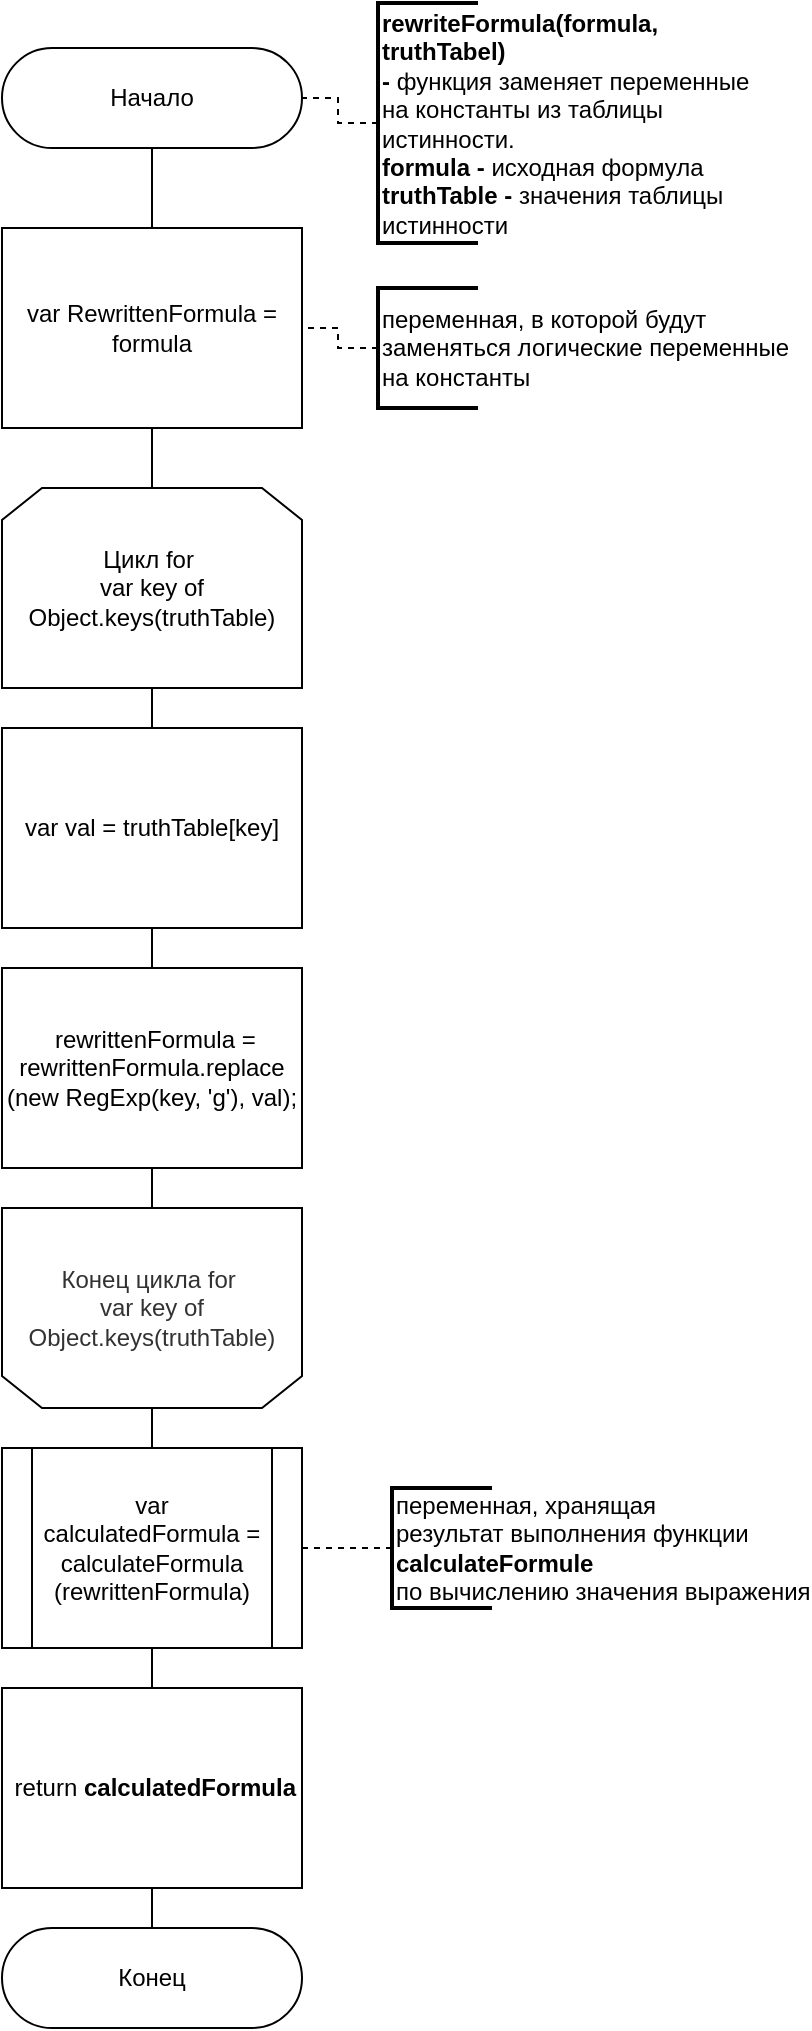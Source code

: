 <mxfile version="13.0.9" type="device"><diagram id="ue7taHuJfMMdtwtb_jg2" name="Страница 1"><mxGraphModel dx="868" dy="401" grid="1" gridSize="10" guides="1" tooltips="1" connect="1" arrows="1" fold="1" page="1" pageScale="1" pageWidth="827" pageHeight="1169" math="0" shadow="0"><root><mxCell id="0"/><mxCell id="1" parent="0"/><mxCell id="9W-L0gfSMWwM45z6Wp9l-6" value="" style="edgeStyle=orthogonalEdgeStyle;rounded=0;orthogonalLoop=1;jettySize=auto;html=1;endArrow=none;endFill=0;" parent="1" source="9W-L0gfSMWwM45z6Wp9l-1" target="9W-L0gfSMWwM45z6Wp9l-5" edge="1"><mxGeometry relative="1" as="geometry"/></mxCell><mxCell id="9W-L0gfSMWwM45z6Wp9l-1" value="Начало&lt;br&gt;" style="whiteSpace=wrap;html=1;rounded=1;arcSize=50;align=center;verticalAlign=middle;container=1;recursiveResize=0;strokeWidth=1;autosize=1;spacing=4;treeFolding=1;" parent="1" vertex="1"><mxGeometry x="105" y="40" width="150" height="50" as="geometry"/></mxCell><mxCell id="9W-L0gfSMWwM45z6Wp9l-2" style="edgeStyle=orthogonalEdgeStyle;rounded=0;orthogonalLoop=1;jettySize=auto;html=1;exitX=0;exitY=0.5;exitDx=0;exitDy=0;exitPerimeter=0;entryX=1;entryY=0.5;entryDx=0;entryDy=0;strokeColor=none;" parent="1" source="9W-L0gfSMWwM45z6Wp9l-4" target="9W-L0gfSMWwM45z6Wp9l-1" edge="1"><mxGeometry relative="1" as="geometry"/></mxCell><mxCell id="9W-L0gfSMWwM45z6Wp9l-3" style="edgeStyle=orthogonalEdgeStyle;rounded=0;orthogonalLoop=1;jettySize=auto;html=1;endArrow=none;endFill=0;strokeWidth=1;dashed=1;" parent="1" source="9W-L0gfSMWwM45z6Wp9l-4" target="9W-L0gfSMWwM45z6Wp9l-1" edge="1"><mxGeometry relative="1" as="geometry"/></mxCell><mxCell id="9W-L0gfSMWwM45z6Wp9l-4" value="&lt;b&gt;rewriteFormula&lt;/b&gt;&lt;b&gt;(formula,&amp;nbsp;&lt;/b&gt;&lt;b&gt;&lt;br&gt;&lt;/b&gt;&lt;div&gt;&lt;b&gt;truthTabel)&lt;/b&gt;&lt;/div&gt;&lt;div&gt;&lt;b&gt;- &lt;/b&gt;функция заменяет переменные&lt;/div&gt;&lt;div&gt;&lt;span&gt;на константы из таблицы&amp;nbsp;&lt;/span&gt;&lt;/div&gt;&lt;div&gt;&lt;span&gt;истинности.&lt;/span&gt;&lt;/div&gt;&lt;b&gt;formula&amp;nbsp;&lt;/b&gt;&lt;b&gt;- &lt;/b&gt;&lt;span&gt;исходная формула&lt;/span&gt;&lt;b&gt;&lt;br&gt;&lt;/b&gt;&lt;div&gt;&lt;b&gt;truthTable - &lt;/b&gt;значения таблицы&lt;br&gt;&lt;/div&gt;&lt;div&gt;истинности&lt;/div&gt;" style="strokeWidth=2;html=1;shape=mxgraph.flowchart.annotation_1;align=left;pointerEvents=1" parent="1" vertex="1"><mxGeometry x="293" y="17.5" width="50" height="120" as="geometry"/></mxCell><mxCell id="9W-L0gfSMWwM45z6Wp9l-10" value="" style="edgeStyle=orthogonalEdgeStyle;rounded=0;orthogonalLoop=1;jettySize=auto;html=1;endArrow=none;endFill=0;" parent="1" source="9W-L0gfSMWwM45z6Wp9l-5" target="9W-L0gfSMWwM45z6Wp9l-9" edge="1"><mxGeometry relative="1" as="geometry"/></mxCell><mxCell id="9W-L0gfSMWwM45z6Wp9l-5" value="var RewrittenFormula = formula" style="rounded=0;whiteSpace=wrap;html=1;" parent="1" vertex="1"><mxGeometry x="105" y="130" width="150" height="100" as="geometry"/></mxCell><mxCell id="9W-L0gfSMWwM45z6Wp9l-8" value="" style="edgeStyle=orthogonalEdgeStyle;rounded=0;orthogonalLoop=1;jettySize=auto;html=1;dashed=1;endArrow=none;endFill=0;" parent="1" source="9W-L0gfSMWwM45z6Wp9l-7" target="9W-L0gfSMWwM45z6Wp9l-5" edge="1"><mxGeometry relative="1" as="geometry"/></mxCell><mxCell id="9W-L0gfSMWwM45z6Wp9l-7" value="переменная, в которой будут&lt;br&gt;заменяться логические переменные&lt;br&gt;на константы&lt;br&gt;" style="strokeWidth=2;html=1;shape=mxgraph.flowchart.annotation_1;align=left;pointerEvents=1" parent="1" vertex="1"><mxGeometry x="293" y="160" width="50" height="60" as="geometry"/></mxCell><mxCell id="9W-L0gfSMWwM45z6Wp9l-12" value="" style="edgeStyle=orthogonalEdgeStyle;rounded=0;orthogonalLoop=1;jettySize=auto;html=1;endArrow=none;endFill=0;" parent="1" source="9W-L0gfSMWwM45z6Wp9l-9" target="9W-L0gfSMWwM45z6Wp9l-11" edge="1"><mxGeometry relative="1" as="geometry"/></mxCell><mxCell id="9W-L0gfSMWwM45z6Wp9l-9" value="Цикл for&amp;nbsp;&lt;br&gt;var key of Object.keys(truthTable)" style="shape=loopLimit;whiteSpace=wrap;html=1;" parent="1" vertex="1"><mxGeometry x="105" y="260" width="150" height="100" as="geometry"/></mxCell><mxCell id="9W-L0gfSMWwM45z6Wp9l-14" value="" style="edgeStyle=orthogonalEdgeStyle;rounded=0;orthogonalLoop=1;jettySize=auto;html=1;endArrow=none;endFill=0;" parent="1" source="9W-L0gfSMWwM45z6Wp9l-11" target="9W-L0gfSMWwM45z6Wp9l-13" edge="1"><mxGeometry relative="1" as="geometry"/></mxCell><mxCell id="9W-L0gfSMWwM45z6Wp9l-11" value="var val = truthTable[key]" style="rounded=0;whiteSpace=wrap;html=1;" parent="1" vertex="1"><mxGeometry x="105" y="380" width="150" height="100" as="geometry"/></mxCell><mxCell id="SSumkBPGjw1ani9huuMH-1" style="edgeStyle=orthogonalEdgeStyle;rounded=0;orthogonalLoop=1;jettySize=auto;html=1;endArrow=none;endFill=0;" parent="1" source="9W-L0gfSMWwM45z6Wp9l-13" target="9W-L0gfSMWwM45z6Wp9l-15" edge="1"><mxGeometry relative="1" as="geometry"/></mxCell><mxCell id="9W-L0gfSMWwM45z6Wp9l-13" value="&amp;nbsp;rewrittenFormula = rewrittenFormula.replace&lt;br&gt;(new RegExp(key, 'g'), val);" style="rounded=0;whiteSpace=wrap;html=1;" parent="1" vertex="1"><mxGeometry x="105" y="500" width="150" height="100" as="geometry"/></mxCell><mxCell id="9W-L0gfSMWwM45z6Wp9l-19" value="" style="edgeStyle=orthogonalEdgeStyle;rounded=0;orthogonalLoop=1;jettySize=auto;html=1;endArrow=none;endFill=0;" parent="1" source="9W-L0gfSMWwM45z6Wp9l-15" target="9W-L0gfSMWwM45z6Wp9l-18" edge="1"><mxGeometry relative="1" as="geometry"/></mxCell><mxCell id="9W-L0gfSMWwM45z6Wp9l-15" value="Конец цикла for&amp;nbsp;&lt;br&gt;var key of Object.keys(truthTable)" style="shape=loopLimit;whiteSpace=wrap;html=1;rotation=0;textOpacity=80;direction=east;flipH=0;flipV=1;" parent="1" vertex="1"><mxGeometry x="105" y="620" width="150" height="100" as="geometry"/></mxCell><mxCell id="9W-L0gfSMWwM45z6Wp9l-21" value="" style="edgeStyle=orthogonalEdgeStyle;rounded=0;orthogonalLoop=1;jettySize=auto;html=1;endArrow=none;endFill=0;" parent="1" source="9W-L0gfSMWwM45z6Wp9l-18" target="9W-L0gfSMWwM45z6Wp9l-20" edge="1"><mxGeometry relative="1" as="geometry"/></mxCell><mxCell id="9W-L0gfSMWwM45z6Wp9l-18" value="var calculatedFormula = calculateFormula&lt;br&gt;(rewrittenFormula)" style="shape=process;whiteSpace=wrap;html=1;backgroundOutline=1;" parent="1" vertex="1"><mxGeometry x="105" y="740" width="150" height="100" as="geometry"/></mxCell><mxCell id="9W-L0gfSMWwM45z6Wp9l-23" value="" style="edgeStyle=orthogonalEdgeStyle;rounded=0;orthogonalLoop=1;jettySize=auto;html=1;endArrow=none;endFill=0;" parent="1" source="9W-L0gfSMWwM45z6Wp9l-20" target="9W-L0gfSMWwM45z6Wp9l-22" edge="1"><mxGeometry relative="1" as="geometry"/></mxCell><mxCell id="9W-L0gfSMWwM45z6Wp9l-20" value="&amp;nbsp;return &lt;b&gt;calculatedFormula&lt;/b&gt;" style="rounded=0;whiteSpace=wrap;html=1;" parent="1" vertex="1"><mxGeometry x="105" y="860" width="150" height="100" as="geometry"/></mxCell><mxCell id="9W-L0gfSMWwM45z6Wp9l-22" value="Конец&lt;br&gt;" style="whiteSpace=wrap;html=1;rounded=1;arcSize=50;align=center;verticalAlign=middle;container=1;recursiveResize=0;strokeWidth=1;autosize=1;spacing=4;treeFolding=1;" parent="1" vertex="1"><mxGeometry x="105" y="980" width="150" height="50" as="geometry"/></mxCell><mxCell id="9W-L0gfSMWwM45z6Wp9l-25" value="" style="edgeStyle=orthogonalEdgeStyle;rounded=0;orthogonalLoop=1;jettySize=auto;html=1;endArrow=none;endFill=0;dashed=1;" parent="1" source="9W-L0gfSMWwM45z6Wp9l-24" target="9W-L0gfSMWwM45z6Wp9l-18" edge="1"><mxGeometry relative="1" as="geometry"/></mxCell><mxCell id="9W-L0gfSMWwM45z6Wp9l-24" value="переменная, хранящая&amp;nbsp;&lt;br&gt;результат выполнения функции &lt;b&gt;&lt;br&gt;calculateFormule&lt;/b&gt;&lt;br&gt;по вычислению значения выражения&lt;br&gt;" style="strokeWidth=2;html=1;shape=mxgraph.flowchart.annotation_1;align=left;pointerEvents=1" parent="1" vertex="1"><mxGeometry x="300" y="760" width="50" height="60" as="geometry"/></mxCell></root></mxGraphModel></diagram></mxfile>
